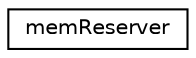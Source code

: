 digraph "Graphical Class Hierarchy"
{
  edge [fontname="Helvetica",fontsize="10",labelfontname="Helvetica",labelfontsize="10"];
  node [fontname="Helvetica",fontsize="10",shape=record];
  rankdir="LR";
  Node1 [label="memReserver",height=0.2,width=0.4,color="black", fillcolor="white", style="filled",URL="$classmem_reserver.html",tooltip="The memReserver class : Clase que se encarga de reservar un bloque de memoria inicial. "];
}
